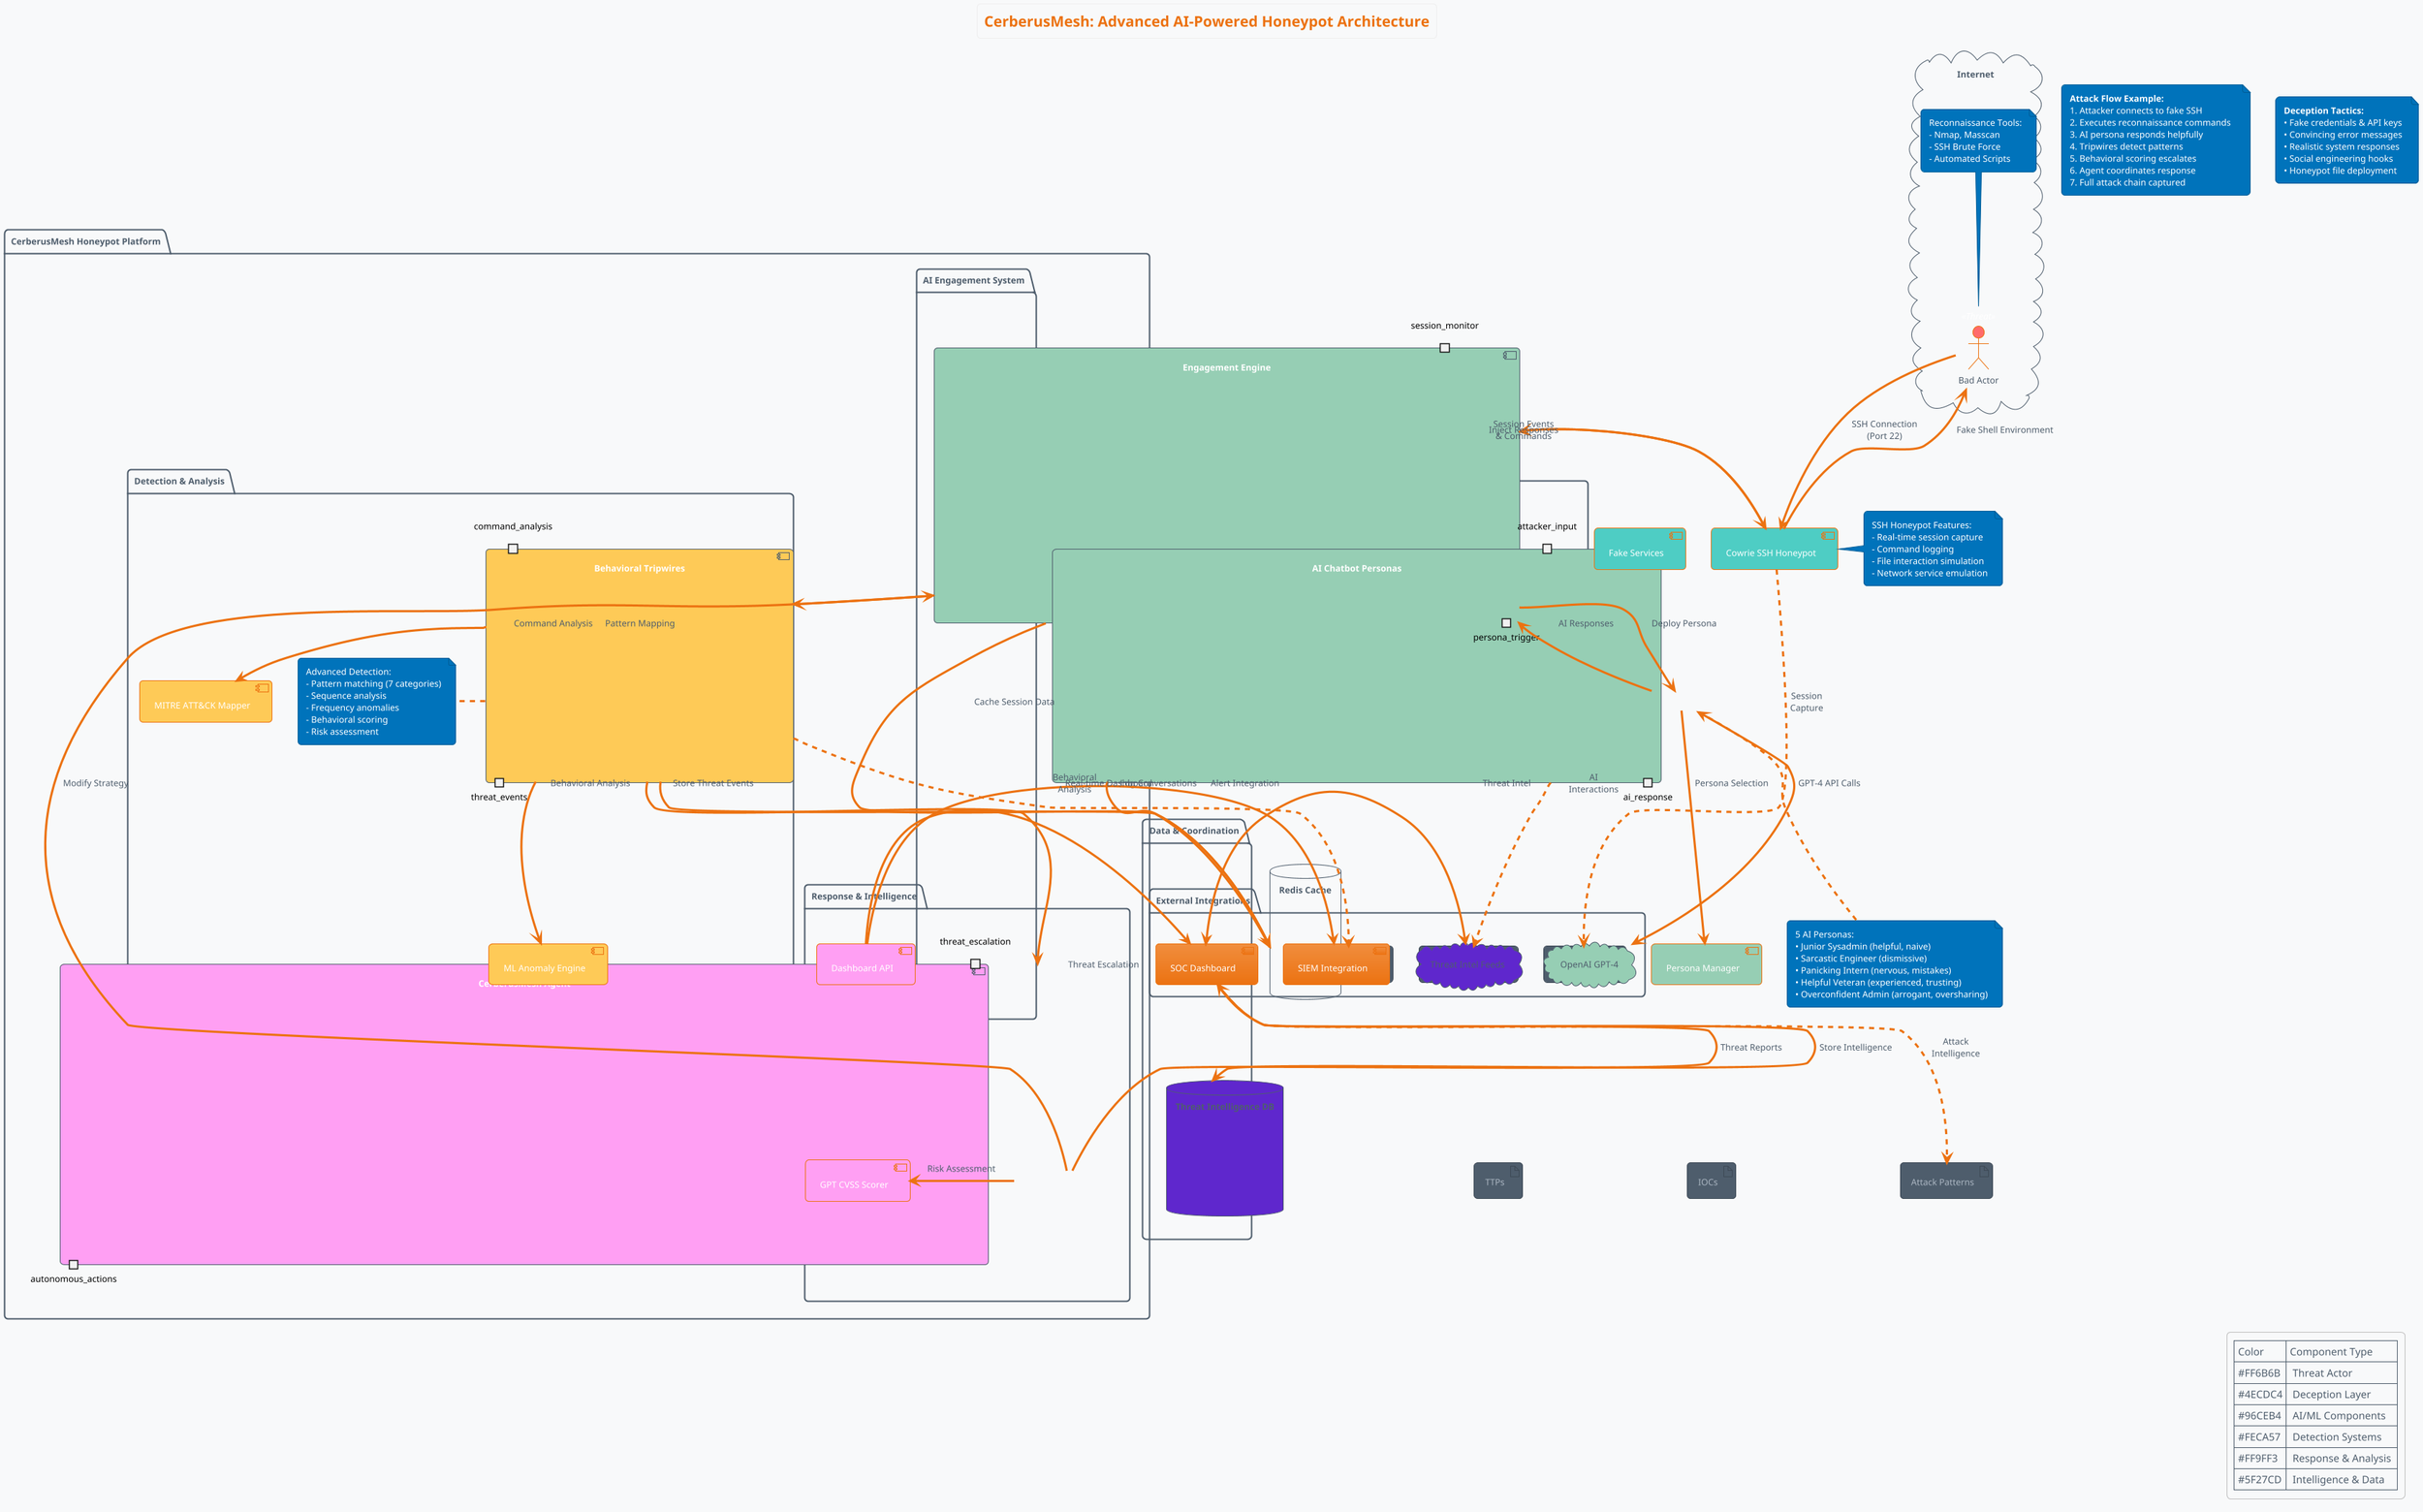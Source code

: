 @startuml CerberusMesh Architecture - Bad Actor Defense
!theme aws-orange
title CerberusMesh: Advanced AI-Powered Honeypot Architecture

skinparam backgroundColor #F8F9FA
skinparam componentStyle uml2
skinparam roundcorner 10

!define ATTACKER_COLOR #FF6B6B
!define HONEYPOT_COLOR #4ECDC4
!define AI_COLOR #96CEB4
!define DETECTION_COLOR #FECA57
!define RESPONSE_COLOR #FF9FF3
!define INTEL_COLOR #5F27CD

cloud "Internet" as internet {
    actor "Bad Actor" as attacker <<Threat>> ATTACKER_COLOR
    note top of attacker
    Reconnaissance Tools:
    - Nmap, Masscan
    - SSH Brute Force
    - Automated Scripts
    end note
}

package "CerberusMesh Honeypot Platform" {
    
    package "Deception Layer" as deception_layer {
        component "Cowrie SSH Honeypot" as cowrie HONEYPOT_COLOR
        component "Fake Services" as fake_services HONEYPOT_COLOR
        
        note right of cowrie
        SSH Honeypot Features:
        - Real-time session capture
        - Command logging  
        - File interaction simulation
        - Network service emulation
        end note
    }
    
    package "AI Engagement System" as ai_system {
        component "Engagement Engine" as engage AI_COLOR {
            portin session_monitor
            portout persona_trigger
        }
        
        component "AI Chatbot Personas" as chatbot AI_COLOR {
            portout ai_response
            portin attacker_input
        }
        
        component "Persona Manager" as personas AI_COLOR
        
        note bottom of chatbot
        5 AI Personas:
        • Junior Sysadmin (helpful, naive)
        • Sarcastic Engineer (dismissive)  
        • Panicking Intern (nervous, mistakes)
        • Helpful Veteran (experienced, trusting)
        • Overconfident Admin (arrogant, oversharing)
        end note
    }
    
    package "Detection & Analysis" as detection_layer {
        component "Behavioral Tripwires" as tripwire DETECTION_COLOR {
            portin command_analysis
            portout threat_events
        }
        
        component "MITRE ATT&CK Mapper" as mitre DETECTION_COLOR
        component "ML Anomaly Engine" as ml_engine DETECTION_COLOR
        
        note right of tripwire
        Advanced Detection:
        - Pattern matching (7 categories)
        - Sequence analysis
        - Frequency anomalies
        - Behavioral scoring
        - Risk assessment
        end note
    }
    
    package "Response & Intelligence" as response_layer {
        component "CerberusMesh Agent" as agent RESPONSE_COLOR {
            portin threat_escalation
            portout autonomous_actions
        }
        
        component "GPT CVSS Scorer" as cvss_scorer RESPONSE_COLOR
        component "Dashboard API" as dashboard RESPONSE_COLOR
    }
    
    package "Data & Coordination" as data_layer {
        database "Redis Cache" as redis {
            artifact "Session Data" as session_data
            artifact "Threat Profiles" as threat_profiles  
            artifact "AI Conversations" as conversations
        }
        
        database "Threat Intelligence DB" as threat_db INTEL_COLOR {
            artifact "Attack Patterns" as patterns
            artifact "IOCs" as iocs
            artifact "TTPs" as ttps
        }
        
        component "Controller API" as controller INTEL_COLOR
    }
}

package "External Integrations" {
    cloud "OpenAI GPT-4" as openai AI_COLOR
    cloud "Threat Intel Feeds" as threat_feeds INTEL_COLOR
    component "SIEM Integration" as siem
    component "SOC Dashboard" as soc
}

' Attacker Flow
attacker -down-> cowrie : SSH Connection\n(Port 22)
attacker <-down- cowrie : Fake Shell Environment

' Engagement Flow  
cowrie -right-> engage : Session Events\n& Commands
engage -down-> chatbot : Deploy Persona
chatbot -up-> engage : AI Responses
engage -left-> cowrie : Inject Responses

' Detection Flow
engage -down-> tripwire : Command Analysis
tripwire -right-> mitre : Pattern Mapping
tripwire -down-> ml_engine : Behavioral Analysis
tripwire -down-> agent : Threat Escalation

' AI Processing
chatbot <-right-> openai : GPT-4 API Calls
chatbot -down-> personas : Persona Selection

' Response Coordination
agent -right-> cvss_scorer : Risk Assessment
agent -up-> controller : Threat Reports
agent -left-> engage : Modify Strategy

' Data Flow
engage -down-> redis : Cache Session Data
tripwire -down-> redis : Store Threat Events
chatbot -down-> redis : Log Conversations
controller -down-> threat_db : Store Intelligence

' External Integration
controller <-right-> threat_feeds : Threat Intel
dashboard -right-> siem : Alert Integration
dashboard -right-> soc : Real-time Dashboard

' Key Data Flows with Labels
cowrie .down.> session_data : "Session\nCapture"
tripwire .down.> threat_profiles : "Behavioral\nAnalysis"  
chatbot .down.> conversations : "AI\nInteractions"
controller .down.> patterns : "Attack\nIntelligence"

legend right
    |Color |Component Type |
    |ATTACKER_COLOR| Threat Actor |
    |HONEYPOT_COLOR| Deception Layer |
    |AI_COLOR| AI/ML Components |
    |DETECTION_COLOR| Detection Systems |
    |RESPONSE_COLOR| Response & Analysis |
    |INTEL_COLOR| Intelligence & Data |
end legend

note as attack_flow
**Attack Flow Example:**
1. Attacker connects to fake SSH
2. Executes reconnaissance commands  
3. AI persona responds helpfully
4. Tripwires detect patterns
5. Behavioral scoring escalates
6. Agent coordinates response
7. Full attack chain captured
end note

note as deception_tactics
**Deception Tactics:**
• Fake credentials & API keys
• Convincing error messages
• Realistic system responses  
• Social engineering hooks
• Honeypot file deployment
end note

@enduml

